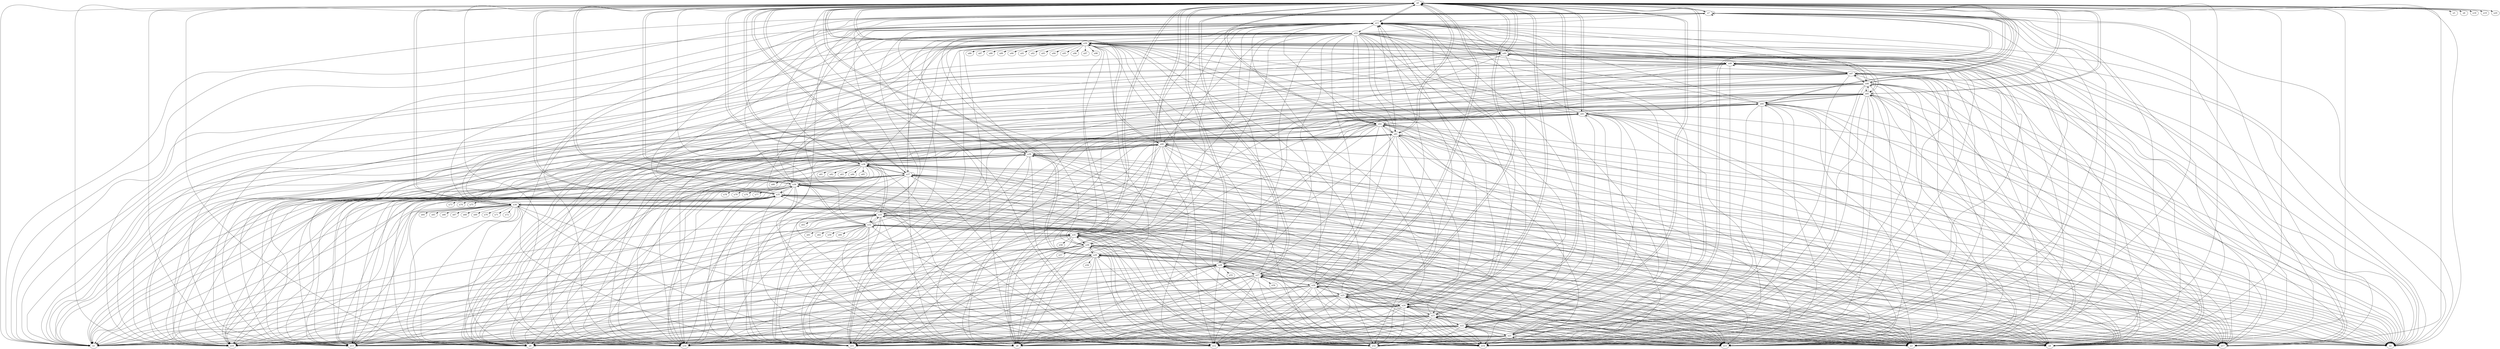 digraph Infovis {
 "n0";
 "n1";
 "n2";
 "n3";
 "n4";
 "n5";
 "n6";
 "n7";
 "n8";
 "n9";
 "n10";
 "n11";
 "n12";
 "n13";
 "n14";
 "n15";
 "n16";
 "n17";
 "n18";
 "n19";
 "n20";
 "n21";
 "n22";
 "n23";
 "n24";
 "n25";
 "n26";
 "n27";
 "n28";
 "n29";
 "n30";
 "n31";
 "n32";
 "n33";
 "n34";
 "n35";
 "n36";
 "n37";
 "n38";
 "n39";
 "n40";
 "n41";
 "n42";
 "n43";
 "n44";
 "n45";
 "n46";
 "n47";
 "n48";
 "n49";
 "n50";
 "n51";
 "n52";
 "n53";
 "n54";
 "n55";
 "n56";
 "n57";
 "n58";
 "n59";
 "n60";
 "n61";
 "n62";
 "n63";
 "n64";
 "n65";
 "n66";
 "n67";
 "n68";
 "n69";
 "n70";
 "n71";
 "n72";
 "n73";
 "n74";
 "n75";
 "n76";
 "n77";
 "n78";
 "n79";
 "n80";
 "n81";
 "n82";
 "n83";
 "n84";
 "n85";
 "n86";
 "n87";
 "n88";
 "n89";
 "n90";
 "n91";
 "n92";
 "n93";
 "n94";
 "n95";
 "n96";
 "n97";
 "n98";
 "n0"->"n1";
 "n0"->"n2";
 "n0"->"n3";
 "n0"->"n4";
 "n0"->"n5";
 "n0"->"n6";
 "n0"->"n7";
 "n0"->"n8";
 "n0"->"n9";
 "n0"->"n10";
 "n0"->"n11";
 "n0"->"n12";
 "n0"->"n13";
 "n0"->"n14";
 "n0"->"n15";
 "n0"->"n16";
 "n0"->"n0";
 "n0"->"n17";
 "n0"->"n18";
 "n0"->"n19";
 "n0"->"n20";
 "n0"->"n21";
 "n0"->"n22";
 "n0"->"n23";
 "n0"->"n24";
 "n0"->"n25";
 "n0"->"n26";
 "n0"->"n27";
 "n0"->"n28";
 "n0"->"n29";
 "n0"->"n30";
 "n0"->"n31";
 "n0"->"n32";
 "n0"->"n33";
 "n0"->"n34";
 "n0"->"n35";
 "n0"->"n36";
 "n0"->"n37";
 "n0"->"n38";
 "n0"->"n39";
 "n0"->"n40";
 "n0"->"n41";
 "n0"->"n42";
 "n0"->"n43";
 "n0"->"n44";
 "n0"->"n45";
 "n0"->"n46";
 "n0"->"n47";
 "n0"->"n48";
 "n0"->"n49";
 "n0"->"n50";
 "n7"->"n1";
 "n7"->"n2";
 "n7"->"n3";
 "n7"->"n4";
 "n7"->"n0";
 "n7"->"n51";
 "n7"->"n52";
 "n7"->"n21";
 "n7"->"n8";
 "n7"->"n9";
 "n7"->"n10";
 "n7"->"n11";
 "n7"->"n12";
 "n7"->"n13";
 "n7"->"n14";
 "n7"->"n15";
 "n7"->"n16";
 "n7"->"n7";
 "n7"->"n17";
 "n11"->"n1";
 "n11"->"n2";
 "n11"->"n53";
 "n11"->"n0";
 "n21"->"n1";
 "n21"->"n2";
 "n21"->"n3";
 "n21"->"n4";
 "n21"->"n7";
 "n21"->"n51";
 "n21"->"n0";
 "n21"->"n52";
 "n21"->"n22";
 "n21"->"n8";
 "n21"->"n9";
 "n21"->"n10";
 "n21"->"n11";
 "n21"->"n12";
 "n21"->"n13";
 "n21"->"n14";
 "n21"->"n15";
 "n21"->"n16";
 "n21"->"n21";
 "n21"->"n17";
 "n21"->"n50";
 "n22"->"n1";
 "n22"->"n2";
 "n22"->"n3";
 "n22"->"n4";
 "n22"->"n21";
 "n22"->"n51";
 "n22"->"n0";
 "n22"->"n52";
 "n22"->"n23";
 "n22"->"n8";
 "n22"->"n9";
 "n22"->"n10";
 "n22"->"n11";
 "n22"->"n12";
 "n22"->"n13";
 "n22"->"n14";
 "n22"->"n15";
 "n22"->"n16";
 "n22"->"n22";
 "n22"->"n17";
 "n22"->"n50";
 "n23"->"n1";
 "n23"->"n2";
 "n23"->"n3";
 "n23"->"n4";
 "n23"->"n22";
 "n23"->"n51";
 "n23"->"n0";
 "n23"->"n52";
 "n23"->"n24";
 "n23"->"n8";
 "n23"->"n9";
 "n23"->"n10";
 "n23"->"n11";
 "n23"->"n12";
 "n23"->"n13";
 "n23"->"n14";
 "n23"->"n15";
 "n23"->"n16";
 "n23"->"n23";
 "n23"->"n17";
 "n23"->"n50";
 "n24"->"n1";
 "n24"->"n2";
 "n24"->"n3";
 "n24"->"n4";
 "n24"->"n23";
 "n24"->"n51";
 "n24"->"n0";
 "n24"->"n52";
 "n24"->"n25";
 "n24"->"n8";
 "n24"->"n9";
 "n24"->"n10";
 "n24"->"n11";
 "n24"->"n12";
 "n24"->"n13";
 "n24"->"n14";
 "n24"->"n15";
 "n24"->"n16";
 "n24"->"n24";
 "n24"->"n17";
 "n24"->"n50";
 "n25"->"n1";
 "n25"->"n2";
 "n25"->"n3";
 "n25"->"n4";
 "n25"->"n24";
 "n25"->"n51";
 "n25"->"n0";
 "n25"->"n52";
 "n25"->"n26";
 "n25"->"n8";
 "n25"->"n9";
 "n25"->"n10";
 "n25"->"n11";
 "n25"->"n12";
 "n25"->"n13";
 "n25"->"n14";
 "n25"->"n15";
 "n25"->"n16";
 "n25"->"n25";
 "n25"->"n17";
 "n25"->"n50";
 "n26"->"n1";
 "n26"->"n2";
 "n26"->"n3";
 "n26"->"n4";
 "n26"->"n25";
 "n26"->"n51";
 "n26"->"n0";
 "n26"->"n52";
 "n26"->"n27";
 "n26"->"n8";
 "n26"->"n9";
 "n26"->"n10";
 "n26"->"n11";
 "n26"->"n12";
 "n26"->"n13";
 "n26"->"n14";
 "n26"->"n15";
 "n26"->"n16";
 "n26"->"n26";
 "n26"->"n17";
 "n26"->"n50";
 "n27"->"n1";
 "n27"->"n2";
 "n27"->"n3";
 "n27"->"n4";
 "n27"->"n26";
 "n27"->"n51";
 "n27"->"n0";
 "n27"->"n52";
 "n27"->"n28";
 "n27"->"n8";
 "n27"->"n9";
 "n27"->"n10";
 "n27"->"n11";
 "n27"->"n12";
 "n27"->"n13";
 "n27"->"n14";
 "n27"->"n15";
 "n27"->"n16";
 "n27"->"n27";
 "n27"->"n17";
 "n27"->"n50";
 "n27"->"n54";
 "n28"->"n1";
 "n28"->"n2";
 "n28"->"n3";
 "n28"->"n4";
 "n28"->"n27";
 "n28"->"n51";
 "n28"->"n0";
 "n28"->"n52";
 "n28"->"n29";
 "n28"->"n8";
 "n28"->"n9";
 "n28"->"n10";
 "n28"->"n11";
 "n28"->"n12";
 "n28"->"n13";
 "n28"->"n14";
 "n28"->"n15";
 "n28"->"n16";
 "n28"->"n28";
 "n28"->"n17";
 "n28"->"n50";
 "n28"->"n55";
 "n29"->"n1";
 "n29"->"n2";
 "n29"->"n3";
 "n29"->"n4";
 "n29"->"n28";
 "n29"->"n51";
 "n29"->"n0";
 "n29"->"n52";
 "n29"->"n30";
 "n29"->"n8";
 "n29"->"n9";
 "n29"->"n10";
 "n29"->"n11";
 "n29"->"n12";
 "n29"->"n13";
 "n29"->"n14";
 "n29"->"n15";
 "n29"->"n16";
 "n29"->"n29";
 "n29"->"n17";
 "n29"->"n50";
 "n29"->"n56";
 "n30"->"n1";
 "n30"->"n2";
 "n30"->"n3";
 "n30"->"n4";
 "n30"->"n29";
 "n30"->"n51";
 "n30"->"n0";
 "n30"->"n52";
 "n30"->"n31";
 "n30"->"n8";
 "n30"->"n9";
 "n30"->"n10";
 "n30"->"n11";
 "n30"->"n12";
 "n30"->"n13";
 "n30"->"n14";
 "n30"->"n15";
 "n30"->"n16";
 "n30"->"n30";
 "n30"->"n17";
 "n30"->"n50";
 "n30"->"n57";
 "n31"->"n1";
 "n31"->"n2";
 "n31"->"n3";
 "n31"->"n4";
 "n31"->"n30";
 "n31"->"n51";
 "n31"->"n0";
 "n31"->"n52";
 "n31"->"n32";
 "n31"->"n8";
 "n31"->"n9";
 "n31"->"n10";
 "n31"->"n11";
 "n31"->"n12";
 "n31"->"n13";
 "n31"->"n14";
 "n31"->"n15";
 "n31"->"n16";
 "n31"->"n31";
 "n31"->"n17";
 "n31"->"n50";
 "n31"->"n58";
 "n32"->"n1";
 "n32"->"n2";
 "n32"->"n3";
 "n32"->"n4";
 "n32"->"n31";
 "n32"->"n51";
 "n32"->"n0";
 "n32"->"n52";
 "n32"->"n33";
 "n32"->"n8";
 "n32"->"n9";
 "n32"->"n10";
 "n32"->"n11";
 "n32"->"n12";
 "n32"->"n13";
 "n32"->"n14";
 "n32"->"n15";
 "n32"->"n16";
 "n32"->"n32";
 "n32"->"n17";
 "n32"->"n50";
 "n32"->"n59";
 "n32"->"n60";
 "n32"->"n61";
 "n32"->"n62";
 "n33"->"n1";
 "n33"->"n2";
 "n33"->"n3";
 "n33"->"n4";
 "n33"->"n32";
 "n33"->"n51";
 "n33"->"n0";
 "n33"->"n52";
 "n33"->"n34";
 "n33"->"n8";
 "n33"->"n9";
 "n33"->"n10";
 "n33"->"n11";
 "n33"->"n12";
 "n33"->"n13";
 "n33"->"n14";
 "n33"->"n15";
 "n33"->"n16";
 "n33"->"n33";
 "n33"->"n17";
 "n33"->"n50";
 "n33"->"n63";
 "n34"->"n1";
 "n34"->"n2";
 "n34"->"n3";
 "n34"->"n4";
 "n34"->"n33";
 "n34"->"n51";
 "n34"->"n0";
 "n34"->"n52";
 "n34"->"n35";
 "n34"->"n8";
 "n34"->"n9";
 "n34"->"n10";
 "n34"->"n11";
 "n34"->"n12";
 "n34"->"n13";
 "n34"->"n14";
 "n34"->"n15";
 "n34"->"n16";
 "n34"->"n34";
 "n34"->"n17";
 "n34"->"n50";
 "n34"->"n64";
 "n34"->"n65";
 "n34"->"n66";
 "n34"->"n67";
 "n34"->"n68";
 "n34"->"n69";
 "n34"->"n70";
 "n34"->"n71";
 "n34"->"n72";
 "n35"->"n1";
 "n35"->"n2";
 "n35"->"n3";
 "n35"->"n4";
 "n35"->"n34";
 "n35"->"n51";
 "n35"->"n0";
 "n35"->"n52";
 "n35"->"n36";
 "n35"->"n8";
 "n35"->"n9";
 "n35"->"n10";
 "n35"->"n11";
 "n35"->"n12";
 "n35"->"n13";
 "n35"->"n14";
 "n35"->"n15";
 "n35"->"n16";
 "n35"->"n35";
 "n35"->"n17";
 "n35"->"n50";
 "n35"->"n73";
 "n35"->"n74";
 "n35"->"n75";
 "n36"->"n1";
 "n36"->"n2";
 "n36"->"n3";
 "n36"->"n4";
 "n36"->"n35";
 "n36"->"n51";
 "n36"->"n0";
 "n36"->"n52";
 "n36"->"n37";
 "n36"->"n8";
 "n36"->"n9";
 "n36"->"n10";
 "n36"->"n11";
 "n36"->"n12";
 "n36"->"n13";
 "n36"->"n14";
 "n36"->"n15";
 "n36"->"n16";
 "n36"->"n36";
 "n36"->"n17";
 "n36"->"n50";
 "n36"->"n76";
 "n36"->"n77";
 "n36"->"n78";
 "n36"->"n79";
 "n37"->"n1";
 "n37"->"n2";
 "n37"->"n3";
 "n37"->"n4";
 "n37"->"n36";
 "n37"->"n51";
 "n37"->"n0";
 "n37"->"n52";
 "n37"->"n38";
 "n37"->"n8";
 "n37"->"n9";
 "n37"->"n10";
 "n37"->"n11";
 "n37"->"n12";
 "n37"->"n13";
 "n37"->"n14";
 "n37"->"n15";
 "n37"->"n16";
 "n37"->"n37";
 "n37"->"n17";
 "n37"->"n80";
 "n38"->"n1";
 "n38"->"n2";
 "n38"->"n3";
 "n38"->"n4";
 "n38"->"n37";
 "n38"->"n51";
 "n38"->"n0";
 "n38"->"n52";
 "n38"->"n39";
 "n38"->"n8";
 "n38"->"n9";
 "n38"->"n10";
 "n38"->"n11";
 "n38"->"n12";
 "n38"->"n13";
 "n38"->"n14";
 "n38"->"n15";
 "n38"->"n16";
 "n38"->"n38";
 "n38"->"n17";
 "n38"->"n50";
 "n38"->"n81";
 "n38"->"n82";
 "n38"->"n83";
 "n38"->"n84";
 "n38"->"n85";
 "n39"->"n1";
 "n39"->"n2";
 "n39"->"n3";
 "n39"->"n4";
 "n39"->"n38";
 "n39"->"n51";
 "n39"->"n0";
 "n39"->"n52";
 "n39"->"n40";
 "n39"->"n8";
 "n39"->"n9";
 "n39"->"n10";
 "n39"->"n11";
 "n39"->"n12";
 "n39"->"n13";
 "n39"->"n14";
 "n39"->"n15";
 "n39"->"n16";
 "n39"->"n39";
 "n39"->"n17";
 "n40"->"n1";
 "n40"->"n2";
 "n40"->"n3";
 "n40"->"n4";
 "n40"->"n39";
 "n40"->"n51";
 "n40"->"n0";
 "n40"->"n52";
 "n40"->"n41";
 "n40"->"n8";
 "n40"->"n9";
 "n40"->"n10";
 "n40"->"n11";
 "n40"->"n12";
 "n40"->"n13";
 "n40"->"n14";
 "n40"->"n15";
 "n40"->"n16";
 "n40"->"n40";
 "n40"->"n17";
 "n41"->"n1";
 "n41"->"n2";
 "n41"->"n3";
 "n41"->"n4";
 "n41"->"n40";
 "n41"->"n51";
 "n41"->"n0";
 "n41"->"n52";
 "n41"->"n42";
 "n41"->"n8";
 "n41"->"n9";
 "n41"->"n10";
 "n41"->"n11";
 "n41"->"n12";
 "n41"->"n13";
 "n41"->"n14";
 "n41"->"n15";
 "n41"->"n16";
 "n41"->"n41";
 "n41"->"n17";
 "n42"->"n1";
 "n42"->"n2";
 "n42"->"n3";
 "n42"->"n4";
 "n42"->"n41";
 "n42"->"n51";
 "n42"->"n0";
 "n42"->"n52";
 "n42"->"n43";
 "n42"->"n8";
 "n42"->"n9";
 "n42"->"n10";
 "n42"->"n11";
 "n42"->"n12";
 "n42"->"n13";
 "n42"->"n14";
 "n42"->"n15";
 "n42"->"n16";
 "n42"->"n42";
 "n42"->"n17";
 "n43"->"n1";
 "n43"->"n2";
 "n43"->"n3";
 "n43"->"n4";
 "n43"->"n42";
 "n43"->"n51";
 "n43"->"n0";
 "n43"->"n52";
 "n43"->"n44";
 "n43"->"n8";
 "n43"->"n9";
 "n43"->"n10";
 "n43"->"n11";
 "n43"->"n12";
 "n43"->"n13";
 "n43"->"n14";
 "n43"->"n15";
 "n43"->"n16";
 "n43"->"n43";
 "n43"->"n17";
 "n44"->"n1";
 "n44"->"n2";
 "n44"->"n3";
 "n44"->"n4";
 "n44"->"n43";
 "n44"->"n51";
 "n44"->"n0";
 "n44"->"n52";
 "n44"->"n45";
 "n44"->"n8";
 "n44"->"n9";
 "n44"->"n10";
 "n44"->"n11";
 "n44"->"n12";
 "n44"->"n13";
 "n44"->"n14";
 "n44"->"n15";
 "n44"->"n16";
 "n44"->"n44";
 "n44"->"n17";
 "n45"->"n1";
 "n45"->"n2";
 "n45"->"n3";
 "n45"->"n4";
 "n45"->"n44";
 "n45"->"n51";
 "n45"->"n0";
 "n45"->"n52";
 "n45"->"n46";
 "n45"->"n8";
 "n45"->"n9";
 "n45"->"n10";
 "n45"->"n11";
 "n45"->"n12";
 "n45"->"n13";
 "n45"->"n14";
 "n45"->"n15";
 "n45"->"n16";
 "n45"->"n45";
 "n45"->"n17";
 "n46"->"n1";
 "n46"->"n2";
 "n46"->"n3";
 "n46"->"n4";
 "n46"->"n45";
 "n46"->"n51";
 "n46"->"n0";
 "n46"->"n52";
 "n46"->"n47";
 "n46"->"n8";
 "n46"->"n9";
 "n46"->"n10";
 "n46"->"n11";
 "n46"->"n12";
 "n46"->"n13";
 "n46"->"n14";
 "n46"->"n15";
 "n46"->"n16";
 "n46"->"n46";
 "n46"->"n17";
 "n47"->"n1";
 "n47"->"n2";
 "n47"->"n3";
 "n47"->"n4";
 "n47"->"n46";
 "n47"->"n51";
 "n47"->"n0";
 "n47"->"n52";
 "n47"->"n48";
 "n47"->"n8";
 "n47"->"n9";
 "n47"->"n10";
 "n47"->"n11";
 "n47"->"n12";
 "n47"->"n13";
 "n47"->"n14";
 "n47"->"n15";
 "n47"->"n16";
 "n47"->"n47";
 "n47"->"n17";
 "n47"->"n50";
 "n48"->"n1";
 "n48"->"n2";
 "n48"->"n3";
 "n48"->"n4";
 "n48"->"n47";
 "n48"->"n51";
 "n48"->"n0";
 "n48"->"n52";
 "n48"->"n49";
 "n48"->"n8";
 "n48"->"n9";
 "n48"->"n10";
 "n48"->"n11";
 "n48"->"n12";
 "n48"->"n13";
 "n48"->"n14";
 "n48"->"n15";
 "n48"->"n16";
 "n48"->"n48";
 "n48"->"n17";
 "n49"->"n1";
 "n49"->"n2";
 "n49"->"n3";
 "n49"->"n4";
 "n49"->"n48";
 "n49"->"n51";
 "n49"->"n0";
 "n49"->"n52";
 "n49"->"n50";
 "n49"->"n8";
 "n49"->"n9";
 "n49"->"n10";
 "n49"->"n11";
 "n49"->"n12";
 "n49"->"n13";
 "n49"->"n14";
 "n49"->"n15";
 "n49"->"n16";
 "n49"->"n49";
 "n49"->"n17";
 "n50"->"n1";
 "n50"->"n2";
 "n50"->"n3";
 "n50"->"n4";
 "n50"->"n49";
 "n50"->"n51";
 "n50"->"n0";
 "n50"->"n52";
 "n50"->"n86";
 "n50"->"n9";
 "n50"->"n10";
 "n50"->"n11";
 "n50"->"n12";
 "n50"->"n13";
 "n50"->"n14";
 "n50"->"n15";
 "n50"->"n16";
 "n50"->"n50";
 "n50"->"n17";
 "n50"->"n87";
 "n50"->"n88";
 "n50"->"n89";
 "n50"->"n90";
 "n50"->"n91";
 "n50"->"n92";
 "n50"->"n93";
 "n50"->"n94";
 "n50"->"n95";
 "n50"->"n96";
 "n50"->"n97";
 "n50"->"n98";
 "n53"->"n1";
 "n53"->"n2";
 "n53"->"n7";
 "n53"->"n21";
 "n53"->"n22";
 "n53"->"n23";
 "n53"->"n24";
 "n53"->"n25";
 "n53"->"n26";
 "n53"->"n27";
 "n53"->"n28";
 "n53"->"n29";
 "n53"->"n30";
 "n53"->"n31";
 "n53"->"n32";
 "n53"->"n33";
 "n53"->"n34";
 "n53"->"n35";
 "n53"->"n36";
 "n53"->"n37";
 "n53"->"n38";
 "n53"->"n39";
 "n53"->"n40";
 "n53"->"n41";
 "n53"->"n42";
 "n53"->"n43";
 "n53"->"n44";
 "n53"->"n45";
 "n53"->"n46";
 "n53"->"n47";
 "n53"->"n48";
 "n53"->"n49";
 "n53"->"n50";
}
